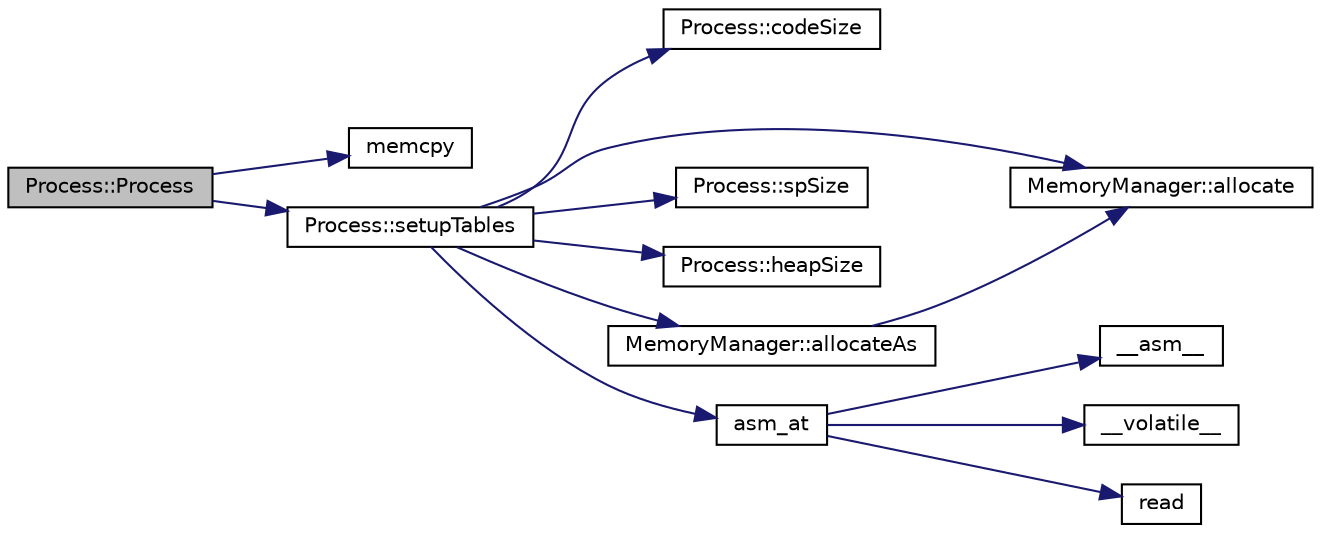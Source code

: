 digraph "Process::Process"
{
  edge [fontname="Helvetica",fontsize="10",labelfontname="Helvetica",labelfontsize="10"];
  node [fontname="Helvetica",fontsize="10",shape=record];
  rankdir="LR";
  Node23 [label="Process::Process",height=0.2,width=0.4,color="black", fillcolor="grey75", style="filled", fontcolor="black"];
  Node23 -> Node24 [color="midnightblue",fontsize="10",style="solid",fontname="Helvetica"];
  Node24 [label="memcpy",height=0.2,width=0.4,color="black", fillcolor="white", style="filled",URL="$d1/d56/memcpy_8cpp.html#ab68eb7b07f8ada1c6c8bde74731d3de7"];
  Node23 -> Node25 [color="midnightblue",fontsize="10",style="solid",fontname="Helvetica"];
  Node25 [label="Process::setupTables",height=0.2,width=0.4,color="black", fillcolor="white", style="filled",URL="$d1/d41/class_process.html#adf3b8b00204709e9246aa736768d7a32"];
  Node25 -> Node26 [color="midnightblue",fontsize="10",style="solid",fontname="Helvetica"];
  Node26 [label="Process::codeSize",height=0.2,width=0.4,color="black", fillcolor="white", style="filled",URL="$d1/d41/class_process.html#aa627a0558101acd49b5c3998d7ae998a"];
  Node25 -> Node27 [color="midnightblue",fontsize="10",style="solid",fontname="Helvetica"];
  Node27 [label="MemoryManager::allocate",height=0.2,width=0.4,color="black", fillcolor="white", style="filled",URL="$d7/dff/class_memory_manager.html#ac2881a6dbbd6c0312f05761718ac6f08"];
  Node25 -> Node28 [color="midnightblue",fontsize="10",style="solid",fontname="Helvetica"];
  Node28 [label="Process::spSize",height=0.2,width=0.4,color="black", fillcolor="white", style="filled",URL="$d1/d41/class_process.html#a6c9c29aec3a891f294bffb63776ecc4b"];
  Node25 -> Node29 [color="midnightblue",fontsize="10",style="solid",fontname="Helvetica"];
  Node29 [label="Process::heapSize",height=0.2,width=0.4,color="black", fillcolor="white", style="filled",URL="$d1/d41/class_process.html#a80fb4bf056a834cb356110e868ea74b7"];
  Node25 -> Node30 [color="midnightblue",fontsize="10",style="solid",fontname="Helvetica"];
  Node30 [label="MemoryManager::allocateAs",height=0.2,width=0.4,color="black", fillcolor="white", style="filled",URL="$d7/dff/class_memory_manager.html#a98db433aa911826282a28fedcb6e7a78"];
  Node30 -> Node27 [color="midnightblue",fontsize="10",style="solid",fontname="Helvetica"];
  Node25 -> Node31 [color="midnightblue",fontsize="10",style="solid",fontname="Helvetica"];
  Node31 [label="asm_at",height=0.2,width=0.4,color="black", fillcolor="white", style="filled",URL="$d8/d2f/asm__instructions_8h.html#a075c935f33c05473d2ccea7c0ab949ea"];
  Node31 -> Node32 [color="midnightblue",fontsize="10",style="solid",fontname="Helvetica"];
  Node32 [label="__asm__",height=0.2,width=0.4,color="black", fillcolor="white", style="filled",URL="$dd/d12/exceptions_8cpp.html#a40b46c5cfd33825a3980572ace99e6a1"];
  Node31 -> Node33 [color="midnightblue",fontsize="10",style="solid",fontname="Helvetica"];
  Node33 [label="__volatile__",height=0.2,width=0.4,color="black", fillcolor="white", style="filled",URL="$d8/d64/main__test__adrp__instruction_8cpp.html#a28b72fa6de7635a872fd3ae108c838c8"];
  Node31 -> Node34 [color="midnightblue",fontsize="10",style="solid",fontname="Helvetica"];
  Node34 [label="read",height=0.2,width=0.4,color="black", fillcolor="white", style="filled",URL="$d1/de4/general__registers_8h.html#a91bc8a1532103722bfed05ee632e70aa"];
}
